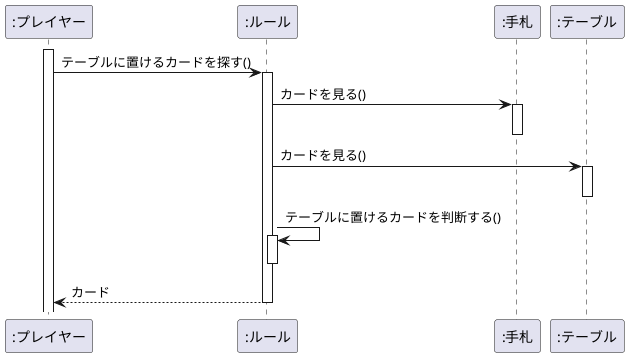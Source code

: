 @startuml

activate ":プレイヤー"
":プレイヤー" -> ":ルール" : テーブルに置けるカードを探す()

activate ":ルール"
":ルール" -> ":手札" : カードを見る()
activate ":手札"
deactivate ":手札"

":ルール" -> ":テーブル" : カードを見る()
activate ":テーブル"
deactivate ":テーブル"

":ルール" -> ":ルール" : テーブルに置けるカードを判断する()
activate ":ルール"
deactivate ":ルール"

":プレイヤー" <-- ":ルール" : カード
deactivate ":ルール"


@enduml
